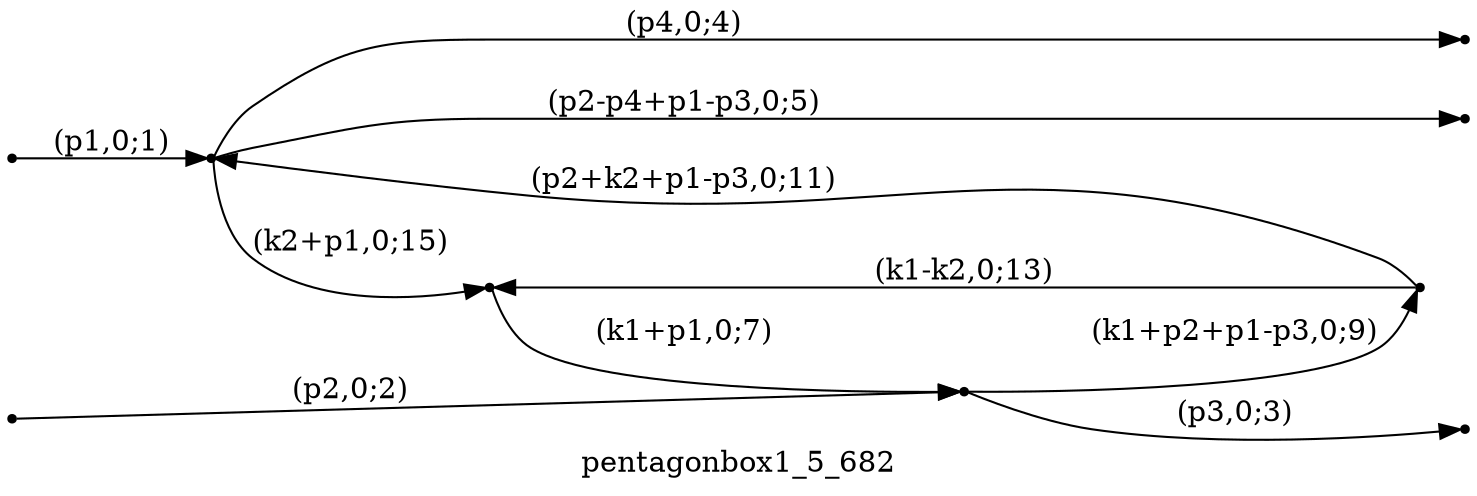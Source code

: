 digraph pentagonbox1_5_682 {
  label="pentagonbox1_5_682";
  rankdir="LR";
  subgraph edges {
    -1 -> 4 [label="(p1,0;1)"];
    -2 -> 1 [label="(p2,0;2)"];
    1 -> -3 [label="(p3,0;3)"];
    4 -> -4 [label="(p4,0;4)"];
    4 -> -5 [label="(p2-p4+p1-p3,0;5)"];
    3 -> 1 [label="(k1+p1,0;7)"];
    1 -> 2 [label="(k1+p2+p1-p3,0;9)"];
    2 -> 4 [label="(p2+k2+p1-p3,0;11)"];
    2 -> 3 [label="(k1-k2,0;13)"];
    4 -> 3 [label="(k2+p1,0;15)"];
  }
  subgraph incoming { rank="source"; -1; -2; }
  subgraph outgoing { rank="sink"; -3; -4; -5; }
-5 [shape=point];
-4 [shape=point];
-3 [shape=point];
-2 [shape=point];
-1 [shape=point];
1 [shape=point];
2 [shape=point];
3 [shape=point];
4 [shape=point];
}

